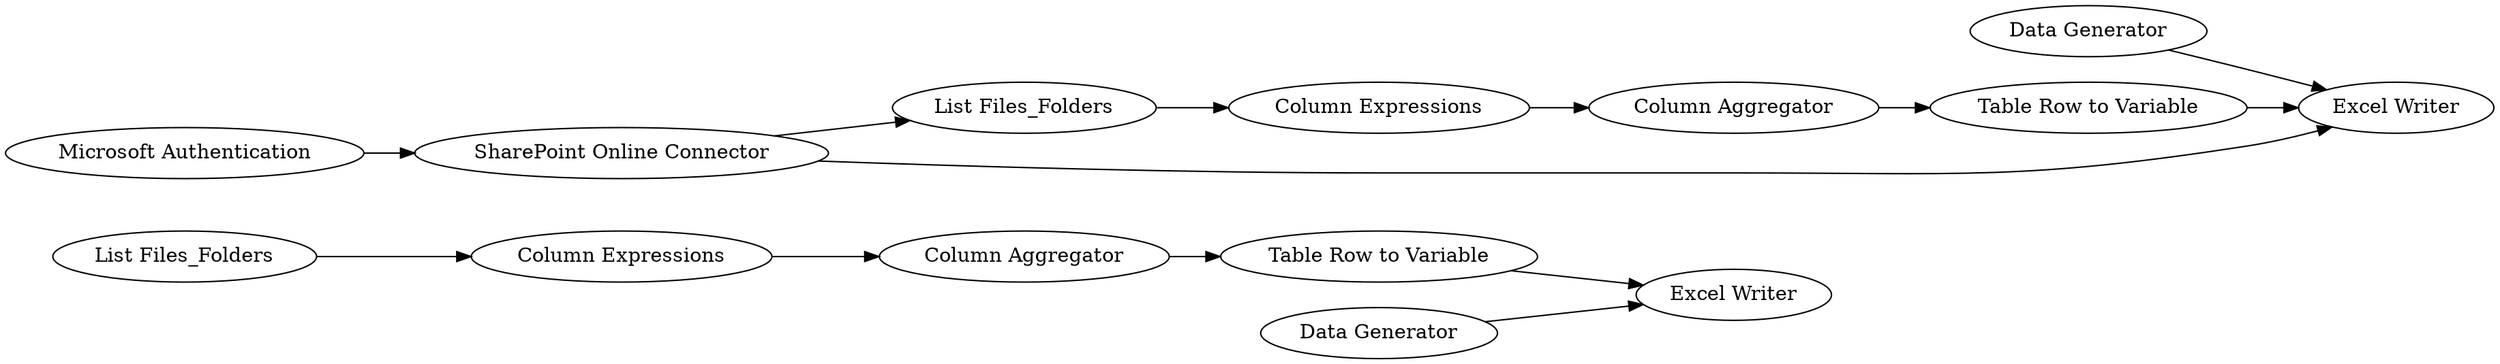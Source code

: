 digraph {
	"4288846421562498950_2" [label="List Files_Folders"]
	"4288846421562498950_12" [label="Column Aggregator"]
	"4288846421562498950_3" [label="Column Expressions"]
	"4288846421562498950_8" [label="Column Aggregator"]
	"4658672465174435353_1" [label="Data Generator"]
	"4288846421562498950_13" [label="List Files_Folders"]
	"4288846421562498950_5" [label="Excel Writer"]
	"4288846421562498950_9" [label="SharePoint Online Connector"]
	"4288846421562498950_11" [label="Column Expressions"]
	"-1062734084531431431_1" [label="Data Generator"]
	"4288846421562498950_14" [label="Excel Writer"]
	"4288846421562498950_7" [label="Table Row to Variable"]
	"4288846421562498950_10" [label="Table Row to Variable"]
	"4288846421562498950_16" [label="Microsoft Authentication"]
	"4288846421562498950_16" -> "4288846421562498950_9"
	"4288846421562498950_9" -> "4288846421562498950_14"
	"4288846421562498950_3" -> "4288846421562498950_8"
	"4288846421562498950_8" -> "4288846421562498950_7"
	"4288846421562498950_13" -> "4288846421562498950_11"
	"-1062734084531431431_1" -> "4288846421562498950_5"
	"4288846421562498950_9" -> "4288846421562498950_13"
	"4658672465174435353_1" -> "4288846421562498950_14"
	"4288846421562498950_11" -> "4288846421562498950_12"
	"4288846421562498950_2" -> "4288846421562498950_3"
	"4288846421562498950_10" -> "4288846421562498950_14"
	"4288846421562498950_12" -> "4288846421562498950_10"
	"4288846421562498950_7" -> "4288846421562498950_5"
	rankdir=LR
}
